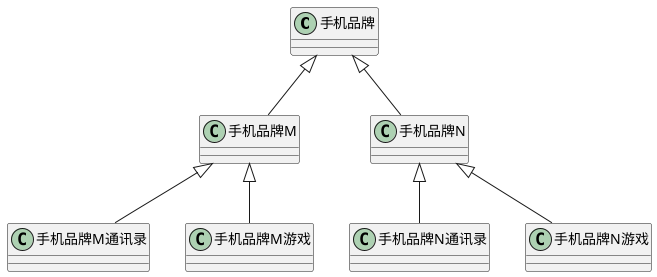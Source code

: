@startuml design

手机品牌 <|-- 手机品牌M
手机品牌 <|-- 手机品牌N

手机品牌M <|-- 手机品牌M通讯录
手机品牌M <|-- 手机品牌M游戏

手机品牌N <|-- 手机品牌N通讯录
手机品牌N <|-- 手机品牌N游戏

@enduml